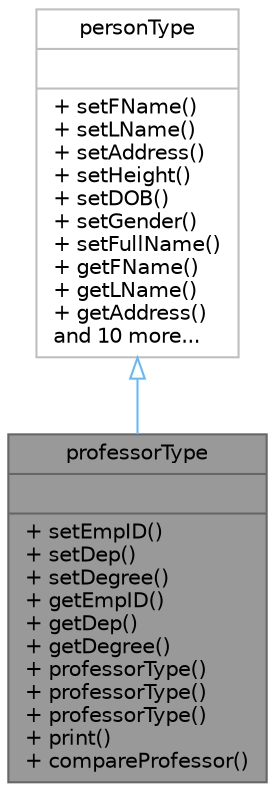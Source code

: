 digraph "professorType"
{
 // LATEX_PDF_SIZE
  bgcolor="transparent";
  edge [fontname=Helvetica,fontsize=10,labelfontname=Helvetica,labelfontsize=10];
  node [fontname=Helvetica,fontsize=10,shape=box,height=0.2,width=0.4];
  Node1 [shape=record,label="{professorType\n||+ setEmpID()\l+ setDep()\l+ setDegree()\l+ getEmpID()\l+ getDep()\l+ getDegree()\l+ professorType()\l+ professorType()\l+ professorType()\l+ print()\l+ compareProfessor()\l}",height=0.2,width=0.4,color="gray40", fillcolor="grey60", style="filled", fontcolor="black",tooltip=" "];
  Node2 -> Node1 [dir="back",color="steelblue1",style="solid",arrowtail="onormal"];
  Node2 [shape=record,label="{personType\n||+ setFName()\l+ setLName()\l+ setAddress()\l+ setHeight()\l+ setDOB()\l+ setGender()\l+ setFullName()\l+ getFName()\l+ getLName()\l+ getAddress()\land 10 more...\l}",height=0.2,width=0.4,color="grey75", fillcolor="white", style="filled",URL="$classpersonType.html",tooltip=" "];
}

